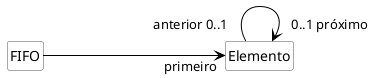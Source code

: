 @startuml mod04ima05
hide circle
hide methods
hide empty members

skinparam class {
    BackgroundColor White
    ArrowColor Black
    BorderColor #505050
}
class "FIFO" as fi 
class "Elemento" as el 

left to right direction
fi ----> "primeiro" el  
el "anterior 0..1"--->"0..1 próximo" el
@enduml